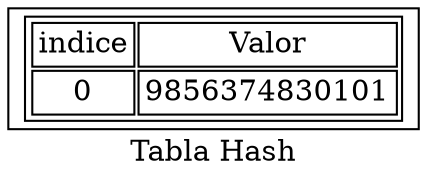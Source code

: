 digraph G {
node [shape="box"]
label = "Tabla Hash"
a0 [label=< 
 <TABLE>
<TR> <TD>indice</TD><TD>Valor</TD></TR><TR> <TD>0</TD><TD>9856374830101</TD></TR></TABLE>>];
}
